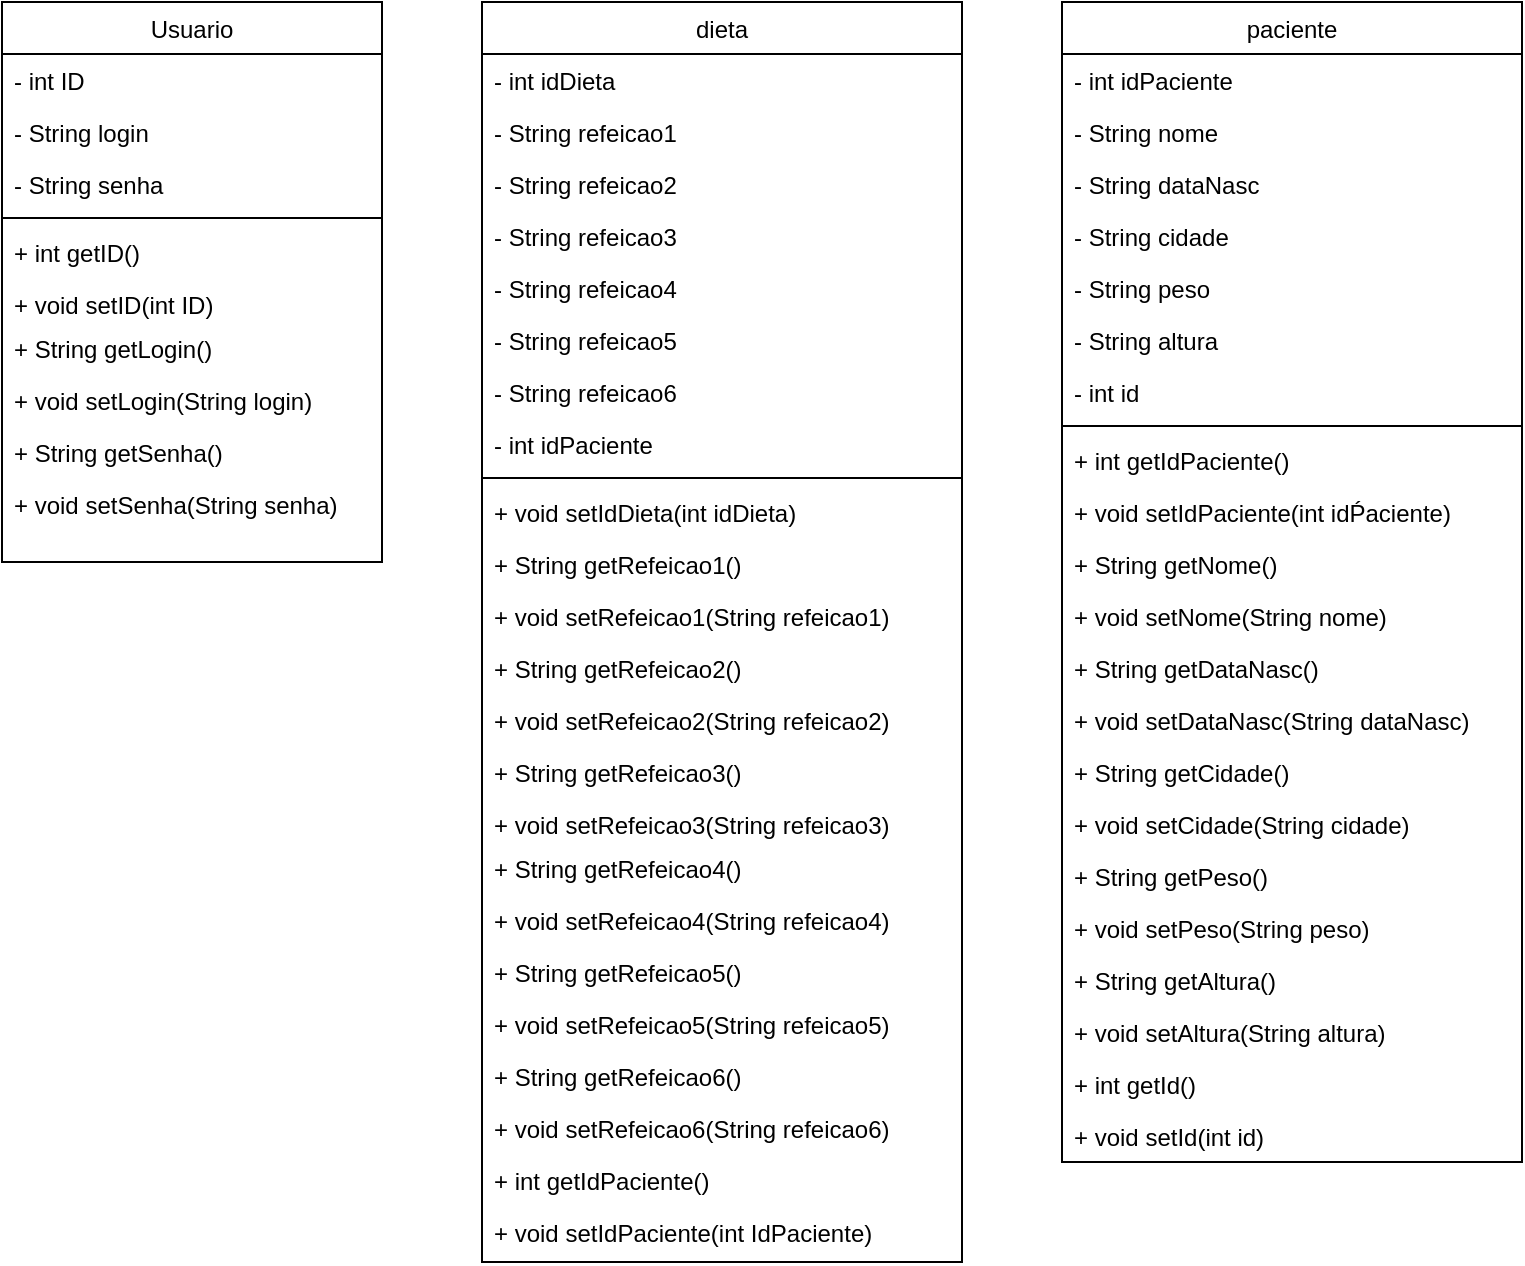<mxfile version="17.4.0" type="github">
  <diagram id="oljH0shxHkHEpRgFYSjo" name="Page-1">
    <mxGraphModel dx="1350" dy="793" grid="1" gridSize="10" guides="1" tooltips="1" connect="1" arrows="1" fold="1" page="1" pageScale="1" pageWidth="850" pageHeight="1100" math="0" shadow="0">
      <root>
        <mxCell id="0" />
        <mxCell id="1" parent="0" />
        <mxCell id="dqvvlaPlZ6KTONFacX8O-18" value="Usuario" style="swimlane;fontStyle=0;align=center;verticalAlign=top;childLayout=stackLayout;horizontal=1;startSize=26;horizontalStack=0;resizeParent=1;resizeLast=0;collapsible=1;marginBottom=0;rounded=0;shadow=0;strokeWidth=1;" vertex="1" parent="1">
          <mxGeometry x="40" y="60" width="190" height="280" as="geometry">
            <mxRectangle x="550" y="140" width="160" height="26" as="alternateBounds" />
          </mxGeometry>
        </mxCell>
        <mxCell id="dqvvlaPlZ6KTONFacX8O-19" value="- int ID" style="text;align=left;verticalAlign=top;spacingLeft=4;spacingRight=4;overflow=hidden;rotatable=0;points=[[0,0.5],[1,0.5]];portConstraint=eastwest;rounded=0;shadow=0;html=0;" vertex="1" parent="dqvvlaPlZ6KTONFacX8O-18">
          <mxGeometry y="26" width="190" height="26" as="geometry" />
        </mxCell>
        <mxCell id="dqvvlaPlZ6KTONFacX8O-20" value="- String login" style="text;align=left;verticalAlign=top;spacingLeft=4;spacingRight=4;overflow=hidden;rotatable=0;points=[[0,0.5],[1,0.5]];portConstraint=eastwest;rounded=0;shadow=0;html=0;" vertex="1" parent="dqvvlaPlZ6KTONFacX8O-18">
          <mxGeometry y="52" width="190" height="26" as="geometry" />
        </mxCell>
        <mxCell id="dqvvlaPlZ6KTONFacX8O-21" value="- String senha" style="text;align=left;verticalAlign=top;spacingLeft=4;spacingRight=4;overflow=hidden;rotatable=0;points=[[0,0.5],[1,0.5]];portConstraint=eastwest;rounded=0;shadow=0;html=0;" vertex="1" parent="dqvvlaPlZ6KTONFacX8O-18">
          <mxGeometry y="78" width="190" height="26" as="geometry" />
        </mxCell>
        <mxCell id="dqvvlaPlZ6KTONFacX8O-24" value="" style="line;html=1;strokeWidth=1;align=left;verticalAlign=middle;spacingTop=-1;spacingLeft=3;spacingRight=3;rotatable=0;labelPosition=right;points=[];portConstraint=eastwest;" vertex="1" parent="dqvvlaPlZ6KTONFacX8O-18">
          <mxGeometry y="104" width="190" height="8" as="geometry" />
        </mxCell>
        <mxCell id="dqvvlaPlZ6KTONFacX8O-25" value="+ int getID() " style="text;align=left;verticalAlign=top;spacingLeft=4;spacingRight=4;overflow=hidden;rotatable=0;points=[[0,0.5],[1,0.5]];portConstraint=eastwest;" vertex="1" parent="dqvvlaPlZ6KTONFacX8O-18">
          <mxGeometry y="112" width="190" height="26" as="geometry" />
        </mxCell>
        <mxCell id="dqvvlaPlZ6KTONFacX8O-28" value="+ void setID(int ID)" style="text;align=left;verticalAlign=top;spacingLeft=4;spacingRight=4;overflow=hidden;rotatable=0;points=[[0,0.5],[1,0.5]];portConstraint=eastwest;" vertex="1" parent="dqvvlaPlZ6KTONFacX8O-18">
          <mxGeometry y="138" width="190" height="22" as="geometry" />
        </mxCell>
        <mxCell id="dqvvlaPlZ6KTONFacX8O-27" value="+ String getLogin()" style="text;align=left;verticalAlign=top;spacingLeft=4;spacingRight=4;overflow=hidden;rotatable=0;points=[[0,0.5],[1,0.5]];portConstraint=eastwest;" vertex="1" parent="dqvvlaPlZ6KTONFacX8O-18">
          <mxGeometry y="160" width="190" height="26" as="geometry" />
        </mxCell>
        <mxCell id="dqvvlaPlZ6KTONFacX8O-26" value="+ void setLogin(String login)" style="text;align=left;verticalAlign=top;spacingLeft=4;spacingRight=4;overflow=hidden;rotatable=0;points=[[0,0.5],[1,0.5]];portConstraint=eastwest;" vertex="1" parent="dqvvlaPlZ6KTONFacX8O-18">
          <mxGeometry y="186" width="190" height="26" as="geometry" />
        </mxCell>
        <mxCell id="dqvvlaPlZ6KTONFacX8O-32" value="+ String getSenha()" style="text;align=left;verticalAlign=top;spacingLeft=4;spacingRight=4;overflow=hidden;rotatable=0;points=[[0,0.5],[1,0.5]];portConstraint=eastwest;" vertex="1" parent="dqvvlaPlZ6KTONFacX8O-18">
          <mxGeometry y="212" width="190" height="26" as="geometry" />
        </mxCell>
        <mxCell id="dqvvlaPlZ6KTONFacX8O-31" value="+ void setSenha(String senha)" style="text;align=left;verticalAlign=top;spacingLeft=4;spacingRight=4;overflow=hidden;rotatable=0;points=[[0,0.5],[1,0.5]];portConstraint=eastwest;" vertex="1" parent="dqvvlaPlZ6KTONFacX8O-18">
          <mxGeometry y="238" width="190" height="26" as="geometry" />
        </mxCell>
        <mxCell id="dqvvlaPlZ6KTONFacX8O-33" value="dieta" style="swimlane;fontStyle=0;align=center;verticalAlign=top;childLayout=stackLayout;horizontal=1;startSize=26;horizontalStack=0;resizeParent=1;resizeLast=0;collapsible=1;marginBottom=0;rounded=0;shadow=0;strokeWidth=1;" vertex="1" parent="1">
          <mxGeometry x="280" y="60" width="240" height="630" as="geometry">
            <mxRectangle x="550" y="140" width="160" height="26" as="alternateBounds" />
          </mxGeometry>
        </mxCell>
        <mxCell id="dqvvlaPlZ6KTONFacX8O-34" value="- int idDieta" style="text;align=left;verticalAlign=top;spacingLeft=4;spacingRight=4;overflow=hidden;rotatable=0;points=[[0,0.5],[1,0.5]];portConstraint=eastwest;rounded=0;shadow=0;html=0;" vertex="1" parent="dqvvlaPlZ6KTONFacX8O-33">
          <mxGeometry y="26" width="240" height="26" as="geometry" />
        </mxCell>
        <mxCell id="dqvvlaPlZ6KTONFacX8O-35" value="- String refeicao1" style="text;align=left;verticalAlign=top;spacingLeft=4;spacingRight=4;overflow=hidden;rotatable=0;points=[[0,0.5],[1,0.5]];portConstraint=eastwest;rounded=0;shadow=0;html=0;" vertex="1" parent="dqvvlaPlZ6KTONFacX8O-33">
          <mxGeometry y="52" width="240" height="26" as="geometry" />
        </mxCell>
        <mxCell id="dqvvlaPlZ6KTONFacX8O-36" value="- String refeicao2" style="text;align=left;verticalAlign=top;spacingLeft=4;spacingRight=4;overflow=hidden;rotatable=0;points=[[0,0.5],[1,0.5]];portConstraint=eastwest;rounded=0;shadow=0;html=0;" vertex="1" parent="dqvvlaPlZ6KTONFacX8O-33">
          <mxGeometry y="78" width="240" height="26" as="geometry" />
        </mxCell>
        <mxCell id="dqvvlaPlZ6KTONFacX8O-37" value="- String refeicao3" style="text;align=left;verticalAlign=top;spacingLeft=4;spacingRight=4;overflow=hidden;rotatable=0;points=[[0,0.5],[1,0.5]];portConstraint=eastwest;rounded=0;shadow=0;html=0;" vertex="1" parent="dqvvlaPlZ6KTONFacX8O-33">
          <mxGeometry y="104" width="240" height="26" as="geometry" />
        </mxCell>
        <mxCell id="dqvvlaPlZ6KTONFacX8O-38" value="- String refeicao4" style="text;align=left;verticalAlign=top;spacingLeft=4;spacingRight=4;overflow=hidden;rotatable=0;points=[[0,0.5],[1,0.5]];portConstraint=eastwest;rounded=0;shadow=0;html=0;" vertex="1" parent="dqvvlaPlZ6KTONFacX8O-33">
          <mxGeometry y="130" width="240" height="26" as="geometry" />
        </mxCell>
        <mxCell id="dqvvlaPlZ6KTONFacX8O-42" value="- String refeicao5" style="text;align=left;verticalAlign=top;spacingLeft=4;spacingRight=4;overflow=hidden;rotatable=0;points=[[0,0.5],[1,0.5]];portConstraint=eastwest;rounded=0;shadow=0;html=0;" vertex="1" parent="dqvvlaPlZ6KTONFacX8O-33">
          <mxGeometry y="156" width="240" height="26" as="geometry" />
        </mxCell>
        <mxCell id="dqvvlaPlZ6KTONFacX8O-41" value="- String refeicao6" style="text;align=left;verticalAlign=top;spacingLeft=4;spacingRight=4;overflow=hidden;rotatable=0;points=[[0,0.5],[1,0.5]];portConstraint=eastwest;rounded=0;shadow=0;html=0;" vertex="1" parent="dqvvlaPlZ6KTONFacX8O-33">
          <mxGeometry y="182" width="240" height="26" as="geometry" />
        </mxCell>
        <mxCell id="dqvvlaPlZ6KTONFacX8O-43" value="- int idPaciente" style="text;align=left;verticalAlign=top;spacingLeft=4;spacingRight=4;overflow=hidden;rotatable=0;points=[[0,0.5],[1,0.5]];portConstraint=eastwest;rounded=0;shadow=0;html=0;" vertex="1" parent="dqvvlaPlZ6KTONFacX8O-33">
          <mxGeometry y="208" width="240" height="26" as="geometry" />
        </mxCell>
        <mxCell id="dqvvlaPlZ6KTONFacX8O-39" value="" style="line;html=1;strokeWidth=1;align=left;verticalAlign=middle;spacingTop=-1;spacingLeft=3;spacingRight=3;rotatable=0;labelPosition=right;points=[];portConstraint=eastwest;" vertex="1" parent="dqvvlaPlZ6KTONFacX8O-33">
          <mxGeometry y="234" width="240" height="8" as="geometry" />
        </mxCell>
        <mxCell id="dqvvlaPlZ6KTONFacX8O-40" value="+ void setIdDieta(int idDieta)" style="text;align=left;verticalAlign=top;spacingLeft=4;spacingRight=4;overflow=hidden;rotatable=0;points=[[0,0.5],[1,0.5]];portConstraint=eastwest;" vertex="1" parent="dqvvlaPlZ6KTONFacX8O-33">
          <mxGeometry y="242" width="240" height="26" as="geometry" />
        </mxCell>
        <mxCell id="dqvvlaPlZ6KTONFacX8O-51" value="+ String getRefeicao1()" style="text;align=left;verticalAlign=top;spacingLeft=4;spacingRight=4;overflow=hidden;rotatable=0;points=[[0,0.5],[1,0.5]];portConstraint=eastwest;" vertex="1" parent="dqvvlaPlZ6KTONFacX8O-33">
          <mxGeometry y="268" width="240" height="26" as="geometry" />
        </mxCell>
        <mxCell id="dqvvlaPlZ6KTONFacX8O-50" value="+ void setRefeicao1(String refeicao1)" style="text;align=left;verticalAlign=top;spacingLeft=4;spacingRight=4;overflow=hidden;rotatable=0;points=[[0,0.5],[1,0.5]];portConstraint=eastwest;" vertex="1" parent="dqvvlaPlZ6KTONFacX8O-33">
          <mxGeometry y="294" width="240" height="26" as="geometry" />
        </mxCell>
        <mxCell id="dqvvlaPlZ6KTONFacX8O-49" value="+ String getRefeicao2()" style="text;align=left;verticalAlign=top;spacingLeft=4;spacingRight=4;overflow=hidden;rotatable=0;points=[[0,0.5],[1,0.5]];portConstraint=eastwest;" vertex="1" parent="dqvvlaPlZ6KTONFacX8O-33">
          <mxGeometry y="320" width="240" height="26" as="geometry" />
        </mxCell>
        <mxCell id="dqvvlaPlZ6KTONFacX8O-48" value="+ void setRefeicao2(String refeicao2)" style="text;align=left;verticalAlign=top;spacingLeft=4;spacingRight=4;overflow=hidden;rotatable=0;points=[[0,0.5],[1,0.5]];portConstraint=eastwest;" vertex="1" parent="dqvvlaPlZ6KTONFacX8O-33">
          <mxGeometry y="346" width="240" height="26" as="geometry" />
        </mxCell>
        <mxCell id="dqvvlaPlZ6KTONFacX8O-47" value="+ String getRefeicao3()" style="text;align=left;verticalAlign=top;spacingLeft=4;spacingRight=4;overflow=hidden;rotatable=0;points=[[0,0.5],[1,0.5]];portConstraint=eastwest;" vertex="1" parent="dqvvlaPlZ6KTONFacX8O-33">
          <mxGeometry y="372" width="240" height="26" as="geometry" />
        </mxCell>
        <mxCell id="dqvvlaPlZ6KTONFacX8O-46" value="+ void setRefeicao3(String refeicao3)" style="text;align=left;verticalAlign=top;spacingLeft=4;spacingRight=4;overflow=hidden;rotatable=0;points=[[0,0.5],[1,0.5]];portConstraint=eastwest;" vertex="1" parent="dqvvlaPlZ6KTONFacX8O-33">
          <mxGeometry y="398" width="240" height="22" as="geometry" />
        </mxCell>
        <mxCell id="dqvvlaPlZ6KTONFacX8O-45" value="+ String getRefeicao4()" style="text;align=left;verticalAlign=top;spacingLeft=4;spacingRight=4;overflow=hidden;rotatable=0;points=[[0,0.5],[1,0.5]];portConstraint=eastwest;" vertex="1" parent="dqvvlaPlZ6KTONFacX8O-33">
          <mxGeometry y="420" width="240" height="26" as="geometry" />
        </mxCell>
        <mxCell id="dqvvlaPlZ6KTONFacX8O-44" value="+ void setRefeicao4(String refeicao4)" style="text;align=left;verticalAlign=top;spacingLeft=4;spacingRight=4;overflow=hidden;rotatable=0;points=[[0,0.5],[1,0.5]];portConstraint=eastwest;" vertex="1" parent="dqvvlaPlZ6KTONFacX8O-33">
          <mxGeometry y="446" width="240" height="26" as="geometry" />
        </mxCell>
        <mxCell id="dqvvlaPlZ6KTONFacX8O-56" value="+ String getRefeicao5()" style="text;align=left;verticalAlign=top;spacingLeft=4;spacingRight=4;overflow=hidden;rotatable=0;points=[[0,0.5],[1,0.5]];portConstraint=eastwest;" vertex="1" parent="dqvvlaPlZ6KTONFacX8O-33">
          <mxGeometry y="472" width="240" height="26" as="geometry" />
        </mxCell>
        <mxCell id="dqvvlaPlZ6KTONFacX8O-55" value="+ void setRefeicao5(String refeicao5)" style="text;align=left;verticalAlign=top;spacingLeft=4;spacingRight=4;overflow=hidden;rotatable=0;points=[[0,0.5],[1,0.5]];portConstraint=eastwest;" vertex="1" parent="dqvvlaPlZ6KTONFacX8O-33">
          <mxGeometry y="498" width="240" height="26" as="geometry" />
        </mxCell>
        <mxCell id="dqvvlaPlZ6KTONFacX8O-54" value="+ String getRefeicao6()" style="text;align=left;verticalAlign=top;spacingLeft=4;spacingRight=4;overflow=hidden;rotatable=0;points=[[0,0.5],[1,0.5]];portConstraint=eastwest;" vertex="1" parent="dqvvlaPlZ6KTONFacX8O-33">
          <mxGeometry y="524" width="240" height="26" as="geometry" />
        </mxCell>
        <mxCell id="dqvvlaPlZ6KTONFacX8O-57" value="+ void setRefeicao6(String refeicao6)" style="text;align=left;verticalAlign=top;spacingLeft=4;spacingRight=4;overflow=hidden;rotatable=0;points=[[0,0.5],[1,0.5]];portConstraint=eastwest;" vertex="1" parent="dqvvlaPlZ6KTONFacX8O-33">
          <mxGeometry y="550" width="240" height="26" as="geometry" />
        </mxCell>
        <mxCell id="dqvvlaPlZ6KTONFacX8O-59" value="+ int getIdPaciente()" style="text;align=left;verticalAlign=top;spacingLeft=4;spacingRight=4;overflow=hidden;rotatable=0;points=[[0,0.5],[1,0.5]];portConstraint=eastwest;" vertex="1" parent="dqvvlaPlZ6KTONFacX8O-33">
          <mxGeometry y="576" width="240" height="26" as="geometry" />
        </mxCell>
        <mxCell id="dqvvlaPlZ6KTONFacX8O-58" value="+ void setIdPaciente(int IdPaciente)" style="text;align=left;verticalAlign=top;spacingLeft=4;spacingRight=4;overflow=hidden;rotatable=0;points=[[0,0.5],[1,0.5]];portConstraint=eastwest;" vertex="1" parent="dqvvlaPlZ6KTONFacX8O-33">
          <mxGeometry y="602" width="240" height="26" as="geometry" />
        </mxCell>
        <mxCell id="dqvvlaPlZ6KTONFacX8O-60" value="paciente" style="swimlane;fontStyle=0;align=center;verticalAlign=top;childLayout=stackLayout;horizontal=1;startSize=26;horizontalStack=0;resizeParent=1;resizeLast=0;collapsible=1;marginBottom=0;rounded=0;shadow=0;strokeWidth=1;" vertex="1" parent="1">
          <mxGeometry x="570" y="60" width="230" height="580" as="geometry">
            <mxRectangle x="550" y="140" width="160" height="26" as="alternateBounds" />
          </mxGeometry>
        </mxCell>
        <mxCell id="dqvvlaPlZ6KTONFacX8O-61" value="- int idPaciente" style="text;align=left;verticalAlign=top;spacingLeft=4;spacingRight=4;overflow=hidden;rotatable=0;points=[[0,0.5],[1,0.5]];portConstraint=eastwest;rounded=0;shadow=0;html=0;" vertex="1" parent="dqvvlaPlZ6KTONFacX8O-60">
          <mxGeometry y="26" width="230" height="26" as="geometry" />
        </mxCell>
        <mxCell id="dqvvlaPlZ6KTONFacX8O-62" value="- String nome" style="text;align=left;verticalAlign=top;spacingLeft=4;spacingRight=4;overflow=hidden;rotatable=0;points=[[0,0.5],[1,0.5]];portConstraint=eastwest;rounded=0;shadow=0;html=0;" vertex="1" parent="dqvvlaPlZ6KTONFacX8O-60">
          <mxGeometry y="52" width="230" height="26" as="geometry" />
        </mxCell>
        <mxCell id="dqvvlaPlZ6KTONFacX8O-63" value="- String dataNasc" style="text;align=left;verticalAlign=top;spacingLeft=4;spacingRight=4;overflow=hidden;rotatable=0;points=[[0,0.5],[1,0.5]];portConstraint=eastwest;rounded=0;shadow=0;html=0;" vertex="1" parent="dqvvlaPlZ6KTONFacX8O-60">
          <mxGeometry y="78" width="230" height="26" as="geometry" />
        </mxCell>
        <mxCell id="dqvvlaPlZ6KTONFacX8O-64" value="- String cidade" style="text;align=left;verticalAlign=top;spacingLeft=4;spacingRight=4;overflow=hidden;rotatable=0;points=[[0,0.5],[1,0.5]];portConstraint=eastwest;rounded=0;shadow=0;html=0;" vertex="1" parent="dqvvlaPlZ6KTONFacX8O-60">
          <mxGeometry y="104" width="230" height="26" as="geometry" />
        </mxCell>
        <mxCell id="dqvvlaPlZ6KTONFacX8O-65" value="- String peso" style="text;align=left;verticalAlign=top;spacingLeft=4;spacingRight=4;overflow=hidden;rotatable=0;points=[[0,0.5],[1,0.5]];portConstraint=eastwest;rounded=0;shadow=0;html=0;" vertex="1" parent="dqvvlaPlZ6KTONFacX8O-60">
          <mxGeometry y="130" width="230" height="26" as="geometry" />
        </mxCell>
        <mxCell id="dqvvlaPlZ6KTONFacX8O-70" value="- String altura" style="text;align=left;verticalAlign=top;spacingLeft=4;spacingRight=4;overflow=hidden;rotatable=0;points=[[0,0.5],[1,0.5]];portConstraint=eastwest;rounded=0;shadow=0;html=0;" vertex="1" parent="dqvvlaPlZ6KTONFacX8O-60">
          <mxGeometry y="156" width="230" height="26" as="geometry" />
        </mxCell>
        <mxCell id="dqvvlaPlZ6KTONFacX8O-69" value="- int id" style="text;align=left;verticalAlign=top;spacingLeft=4;spacingRight=4;overflow=hidden;rotatable=0;points=[[0,0.5],[1,0.5]];portConstraint=eastwest;rounded=0;shadow=0;html=0;" vertex="1" parent="dqvvlaPlZ6KTONFacX8O-60">
          <mxGeometry y="182" width="230" height="26" as="geometry" />
        </mxCell>
        <mxCell id="dqvvlaPlZ6KTONFacX8O-66" value="" style="line;html=1;strokeWidth=1;align=left;verticalAlign=middle;spacingTop=-1;spacingLeft=3;spacingRight=3;rotatable=0;labelPosition=right;points=[];portConstraint=eastwest;" vertex="1" parent="dqvvlaPlZ6KTONFacX8O-60">
          <mxGeometry y="208" width="230" height="8" as="geometry" />
        </mxCell>
        <mxCell id="dqvvlaPlZ6KTONFacX8O-67" value="+ int getIdPaciente()" style="text;align=left;verticalAlign=top;spacingLeft=4;spacingRight=4;overflow=hidden;rotatable=0;points=[[0,0.5],[1,0.5]];portConstraint=eastwest;" vertex="1" parent="dqvvlaPlZ6KTONFacX8O-60">
          <mxGeometry y="216" width="230" height="26" as="geometry" />
        </mxCell>
        <mxCell id="dqvvlaPlZ6KTONFacX8O-77" value="+ void setIdPaciente(int idṔaciente)" style="text;align=left;verticalAlign=top;spacingLeft=4;spacingRight=4;overflow=hidden;rotatable=0;points=[[0,0.5],[1,0.5]];portConstraint=eastwest;" vertex="1" parent="dqvvlaPlZ6KTONFacX8O-60">
          <mxGeometry y="242" width="230" height="26" as="geometry" />
        </mxCell>
        <mxCell id="dqvvlaPlZ6KTONFacX8O-76" value="+ String getNome()" style="text;align=left;verticalAlign=top;spacingLeft=4;spacingRight=4;overflow=hidden;rotatable=0;points=[[0,0.5],[1,0.5]];portConstraint=eastwest;" vertex="1" parent="dqvvlaPlZ6KTONFacX8O-60">
          <mxGeometry y="268" width="230" height="26" as="geometry" />
        </mxCell>
        <mxCell id="dqvvlaPlZ6KTONFacX8O-75" value="+ void setNome(String nome)" style="text;align=left;verticalAlign=top;spacingLeft=4;spacingRight=4;overflow=hidden;rotatable=0;points=[[0,0.5],[1,0.5]];portConstraint=eastwest;" vertex="1" parent="dqvvlaPlZ6KTONFacX8O-60">
          <mxGeometry y="294" width="230" height="26" as="geometry" />
        </mxCell>
        <mxCell id="dqvvlaPlZ6KTONFacX8O-74" value="+ String getDataNasc()" style="text;align=left;verticalAlign=top;spacingLeft=4;spacingRight=4;overflow=hidden;rotatable=0;points=[[0,0.5],[1,0.5]];portConstraint=eastwest;" vertex="1" parent="dqvvlaPlZ6KTONFacX8O-60">
          <mxGeometry y="320" width="230" height="26" as="geometry" />
        </mxCell>
        <mxCell id="dqvvlaPlZ6KTONFacX8O-73" value="+ void setDataNasc(String dataNasc)" style="text;align=left;verticalAlign=top;spacingLeft=4;spacingRight=4;overflow=hidden;rotatable=0;points=[[0,0.5],[1,0.5]];portConstraint=eastwest;" vertex="1" parent="dqvvlaPlZ6KTONFacX8O-60">
          <mxGeometry y="346" width="230" height="26" as="geometry" />
        </mxCell>
        <mxCell id="dqvvlaPlZ6KTONFacX8O-72" value="+ String getCidade()" style="text;align=left;verticalAlign=top;spacingLeft=4;spacingRight=4;overflow=hidden;rotatable=0;points=[[0,0.5],[1,0.5]];portConstraint=eastwest;" vertex="1" parent="dqvvlaPlZ6KTONFacX8O-60">
          <mxGeometry y="372" width="230" height="26" as="geometry" />
        </mxCell>
        <mxCell id="dqvvlaPlZ6KTONFacX8O-71" value="+ void setCidade(String cidade)" style="text;align=left;verticalAlign=top;spacingLeft=4;spacingRight=4;overflow=hidden;rotatable=0;points=[[0,0.5],[1,0.5]];portConstraint=eastwest;" vertex="1" parent="dqvvlaPlZ6KTONFacX8O-60">
          <mxGeometry y="398" width="230" height="26" as="geometry" />
        </mxCell>
        <mxCell id="dqvvlaPlZ6KTONFacX8O-82" value="+ String getPeso()" style="text;align=left;verticalAlign=top;spacingLeft=4;spacingRight=4;overflow=hidden;rotatable=0;points=[[0,0.5],[1,0.5]];portConstraint=eastwest;" vertex="1" parent="dqvvlaPlZ6KTONFacX8O-60">
          <mxGeometry y="424" width="230" height="26" as="geometry" />
        </mxCell>
        <mxCell id="dqvvlaPlZ6KTONFacX8O-81" value="+ void setPeso(String peso)" style="text;align=left;verticalAlign=top;spacingLeft=4;spacingRight=4;overflow=hidden;rotatable=0;points=[[0,0.5],[1,0.5]];portConstraint=eastwest;" vertex="1" parent="dqvvlaPlZ6KTONFacX8O-60">
          <mxGeometry y="450" width="230" height="26" as="geometry" />
        </mxCell>
        <mxCell id="dqvvlaPlZ6KTONFacX8O-80" value="+ String getAltura()" style="text;align=left;verticalAlign=top;spacingLeft=4;spacingRight=4;overflow=hidden;rotatable=0;points=[[0,0.5],[1,0.5]];portConstraint=eastwest;" vertex="1" parent="dqvvlaPlZ6KTONFacX8O-60">
          <mxGeometry y="476" width="230" height="26" as="geometry" />
        </mxCell>
        <mxCell id="dqvvlaPlZ6KTONFacX8O-79" value="+ void setAltura(String altura)" style="text;align=left;verticalAlign=top;spacingLeft=4;spacingRight=4;overflow=hidden;rotatable=0;points=[[0,0.5],[1,0.5]];portConstraint=eastwest;" vertex="1" parent="dqvvlaPlZ6KTONFacX8O-60">
          <mxGeometry y="502" width="230" height="26" as="geometry" />
        </mxCell>
        <mxCell id="dqvvlaPlZ6KTONFacX8O-78" value="+ int getId()" style="text;align=left;verticalAlign=top;spacingLeft=4;spacingRight=4;overflow=hidden;rotatable=0;points=[[0,0.5],[1,0.5]];portConstraint=eastwest;" vertex="1" parent="dqvvlaPlZ6KTONFacX8O-60">
          <mxGeometry y="528" width="230" height="26" as="geometry" />
        </mxCell>
        <mxCell id="dqvvlaPlZ6KTONFacX8O-83" value="+ void setId(int id)" style="text;align=left;verticalAlign=top;spacingLeft=4;spacingRight=4;overflow=hidden;rotatable=0;points=[[0,0.5],[1,0.5]];portConstraint=eastwest;" vertex="1" parent="dqvvlaPlZ6KTONFacX8O-60">
          <mxGeometry y="554" width="230" height="26" as="geometry" />
        </mxCell>
      </root>
    </mxGraphModel>
  </diagram>
</mxfile>
